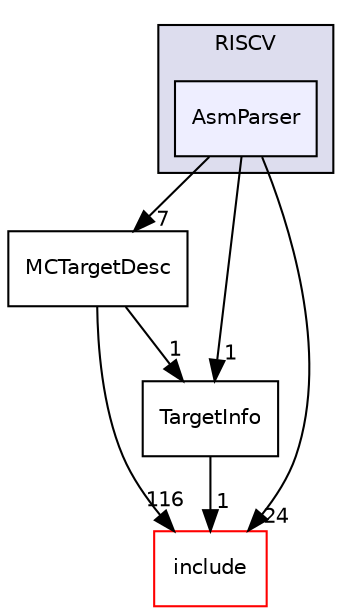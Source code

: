 digraph "lib/Target/RISCV/AsmParser" {
  bgcolor=transparent;
  compound=true
  node [ fontsize="10", fontname="Helvetica"];
  edge [ labelfontsize="10", labelfontname="Helvetica"];
  subgraph clusterdir_fc62c913e8b7bfce256a9466d87d79c7 {
    graph [ bgcolor="#ddddee", pencolor="black", label="RISCV" fontname="Helvetica", fontsize="10", URL="dir_fc62c913e8b7bfce256a9466d87d79c7.html"]
  dir_55e3427c7de2a85179d7ce9c74029903 [shape=box, label="AsmParser", style="filled", fillcolor="#eeeeff", pencolor="black", URL="dir_55e3427c7de2a85179d7ce9c74029903.html"];
  }
  dir_72076151150f9c89e8fe93bb4df5dbe1 [shape=box label="MCTargetDesc" URL="dir_72076151150f9c89e8fe93bb4df5dbe1.html"];
  dir_d44c64559bbebec7f509842c48db8b23 [shape=box label="include" color="red" URL="dir_d44c64559bbebec7f509842c48db8b23.html"];
  dir_04c42cdfbc306d281ff52dd260421e86 [shape=box label="TargetInfo" URL="dir_04c42cdfbc306d281ff52dd260421e86.html"];
  dir_72076151150f9c89e8fe93bb4df5dbe1->dir_d44c64559bbebec7f509842c48db8b23 [headlabel="116", labeldistance=1.5 headhref="dir_000180_000001.html"];
  dir_72076151150f9c89e8fe93bb4df5dbe1->dir_04c42cdfbc306d281ff52dd260421e86 [headlabel="1", labeldistance=1.5 headhref="dir_000180_000181.html"];
  dir_04c42cdfbc306d281ff52dd260421e86->dir_d44c64559bbebec7f509842c48db8b23 [headlabel="1", labeldistance=1.5 headhref="dir_000181_000001.html"];
  dir_55e3427c7de2a85179d7ce9c74029903->dir_72076151150f9c89e8fe93bb4df5dbe1 [headlabel="7", labeldistance=1.5 headhref="dir_000177_000180.html"];
  dir_55e3427c7de2a85179d7ce9c74029903->dir_d44c64559bbebec7f509842c48db8b23 [headlabel="24", labeldistance=1.5 headhref="dir_000177_000001.html"];
  dir_55e3427c7de2a85179d7ce9c74029903->dir_04c42cdfbc306d281ff52dd260421e86 [headlabel="1", labeldistance=1.5 headhref="dir_000177_000181.html"];
}
